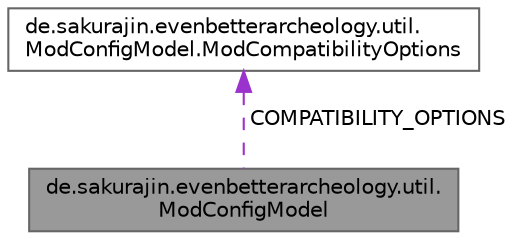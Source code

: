 digraph "de.sakurajin.evenbetterarcheology.util.ModConfigModel"
{
 // LATEX_PDF_SIZE
  bgcolor="transparent";
  edge [fontname=Helvetica,fontsize=10,labelfontname=Helvetica,labelfontsize=10];
  node [fontname=Helvetica,fontsize=10,shape=box,height=0.2,width=0.4];
  Node1 [label="de.sakurajin.evenbetterarcheology.util.\lModConfigModel",height=0.2,width=0.4,color="gray40", fillcolor="grey60", style="filled", fontcolor="black",tooltip=" "];
  Node2 -> Node1 [dir="back",color="darkorchid3",style="dashed",label=" COMPATIBILITY_OPTIONS" ];
  Node2 [label="de.sakurajin.evenbetterarcheology.util.\lModConfigModel.ModCompatibilityOptions",height=0.2,width=0.4,color="gray40", fillcolor="white", style="filled",tooltip=" "];
}
